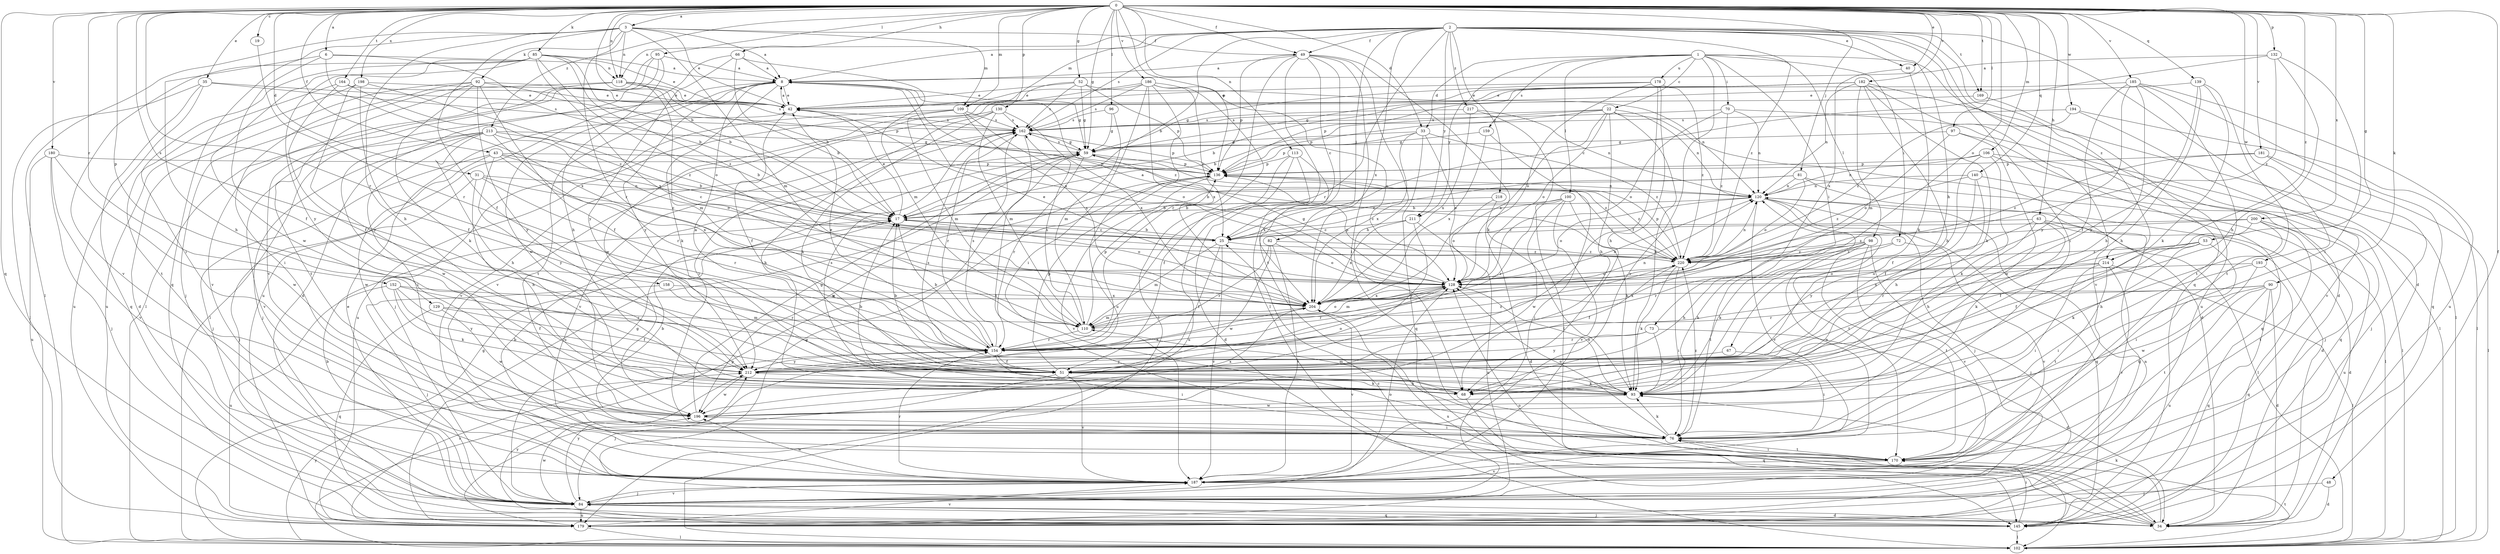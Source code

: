 strict digraph  {
0;
1;
2;
3;
6;
8;
17;
19;
22;
25;
31;
33;
34;
35;
40;
42;
43;
48;
49;
51;
52;
53;
59;
63;
66;
67;
68;
70;
72;
73;
76;
81;
82;
84;
85;
90;
92;
93;
95;
96;
97;
98;
100;
102;
106;
109;
110;
113;
118;
120;
128;
129;
130;
132;
136;
139;
140;
145;
152;
154;
158;
159;
162;
164;
169;
170;
178;
179;
180;
181;
182;
185;
186;
187;
193;
194;
196;
198;
200;
204;
211;
212;
213;
214;
217;
218;
220;
0 -> 3  [label=a];
0 -> 6  [label=a];
0 -> 17  [label=b];
0 -> 19  [label=c];
0 -> 31  [label=d];
0 -> 33  [label=d];
0 -> 35  [label=e];
0 -> 40  [label=e];
0 -> 43  [label=f];
0 -> 48  [label=f];
0 -> 49  [label=f];
0 -> 52  [label=g];
0 -> 53  [label=g];
0 -> 59  [label=g];
0 -> 63  [label=h];
0 -> 66  [label=h];
0 -> 81  [label=j];
0 -> 85  [label=k];
0 -> 90  [label=k];
0 -> 95  [label=l];
0 -> 96  [label=l];
0 -> 97  [label=l];
0 -> 106  [label=m];
0 -> 109  [label=m];
0 -> 113  [label=n];
0 -> 118  [label=n];
0 -> 128  [label=o];
0 -> 129  [label=p];
0 -> 130  [label=p];
0 -> 132  [label=p];
0 -> 136  [label=p];
0 -> 139  [label=q];
0 -> 140  [label=q];
0 -> 145  [label=q];
0 -> 152  [label=r];
0 -> 154  [label=r];
0 -> 158  [label=s];
0 -> 164  [label=t];
0 -> 169  [label=t];
0 -> 180  [label=v];
0 -> 181  [label=v];
0 -> 182  [label=v];
0 -> 185  [label=v];
0 -> 186  [label=v];
0 -> 193  [label=w];
0 -> 194  [label=w];
0 -> 198  [label=x];
0 -> 200  [label=x];
0 -> 213  [label=z];
0 -> 214  [label=z];
1 -> 22  [label=c];
1 -> 33  [label=d];
1 -> 34  [label=d];
1 -> 70  [label=i];
1 -> 72  [label=i];
1 -> 73  [label=i];
1 -> 98  [label=l];
1 -> 100  [label=l];
1 -> 159  [label=s];
1 -> 178  [label=u];
1 -> 187  [label=v];
1 -> 211  [label=y];
2 -> 8  [label=a];
2 -> 17  [label=b];
2 -> 34  [label=d];
2 -> 40  [label=e];
2 -> 49  [label=f];
2 -> 67  [label=h];
2 -> 76  [label=i];
2 -> 82  [label=j];
2 -> 109  [label=m];
2 -> 118  [label=n];
2 -> 145  [label=q];
2 -> 154  [label=r];
2 -> 162  [label=s];
2 -> 169  [label=t];
2 -> 204  [label=x];
2 -> 211  [label=y];
2 -> 214  [label=z];
2 -> 217  [label=z];
2 -> 218  [label=z];
2 -> 220  [label=z];
3 -> 8  [label=a];
3 -> 42  [label=e];
3 -> 49  [label=f];
3 -> 51  [label=f];
3 -> 68  [label=h];
3 -> 92  [label=k];
3 -> 102  [label=l];
3 -> 109  [label=m];
3 -> 110  [label=m];
3 -> 118  [label=n];
3 -> 145  [label=q];
3 -> 154  [label=r];
6 -> 17  [label=b];
6 -> 51  [label=f];
6 -> 68  [label=h];
6 -> 118  [label=n];
6 -> 204  [label=x];
8 -> 42  [label=e];
8 -> 59  [label=g];
8 -> 93  [label=k];
8 -> 102  [label=l];
8 -> 170  [label=t];
8 -> 196  [label=w];
8 -> 212  [label=y];
8 -> 220  [label=z];
17 -> 25  [label=c];
17 -> 42  [label=e];
17 -> 128  [label=o];
19 -> 154  [label=r];
22 -> 17  [label=b];
22 -> 34  [label=d];
22 -> 68  [label=h];
22 -> 93  [label=k];
22 -> 120  [label=n];
22 -> 128  [label=o];
22 -> 136  [label=p];
22 -> 162  [label=s];
22 -> 204  [label=x];
25 -> 17  [label=b];
25 -> 51  [label=f];
25 -> 110  [label=m];
25 -> 187  [label=v];
25 -> 220  [label=z];
31 -> 25  [label=c];
31 -> 68  [label=h];
31 -> 84  [label=j];
31 -> 120  [label=n];
31 -> 154  [label=r];
33 -> 59  [label=g];
33 -> 128  [label=o];
33 -> 136  [label=p];
33 -> 145  [label=q];
33 -> 204  [label=x];
33 -> 220  [label=z];
34 -> 25  [label=c];
34 -> 59  [label=g];
34 -> 93  [label=k];
34 -> 128  [label=o];
34 -> 204  [label=x];
35 -> 42  [label=e];
35 -> 102  [label=l];
35 -> 145  [label=q];
35 -> 162  [label=s];
35 -> 179  [label=u];
40 -> 93  [label=k];
40 -> 204  [label=x];
42 -> 8  [label=a];
42 -> 51  [label=f];
42 -> 162  [label=s];
43 -> 17  [label=b];
43 -> 25  [label=c];
43 -> 84  [label=j];
43 -> 136  [label=p];
43 -> 196  [label=w];
43 -> 204  [label=x];
43 -> 212  [label=y];
48 -> 34  [label=d];
48 -> 84  [label=j];
49 -> 8  [label=a];
49 -> 25  [label=c];
49 -> 68  [label=h];
49 -> 76  [label=i];
49 -> 93  [label=k];
49 -> 102  [label=l];
49 -> 136  [label=p];
49 -> 154  [label=r];
49 -> 170  [label=t];
51 -> 8  [label=a];
51 -> 17  [label=b];
51 -> 68  [label=h];
51 -> 84  [label=j];
51 -> 93  [label=k];
51 -> 136  [label=p];
51 -> 187  [label=v];
52 -> 42  [label=e];
52 -> 59  [label=g];
52 -> 120  [label=n];
52 -> 136  [label=p];
52 -> 162  [label=s];
52 -> 196  [label=w];
53 -> 51  [label=f];
53 -> 76  [label=i];
53 -> 93  [label=k];
53 -> 154  [label=r];
53 -> 220  [label=z];
59 -> 136  [label=p];
59 -> 154  [label=r];
59 -> 162  [label=s];
59 -> 179  [label=u];
59 -> 220  [label=z];
63 -> 25  [label=c];
63 -> 34  [label=d];
63 -> 68  [label=h];
63 -> 84  [label=j];
63 -> 93  [label=k];
63 -> 212  [label=y];
66 -> 8  [label=a];
66 -> 17  [label=b];
66 -> 110  [label=m];
66 -> 179  [label=u];
66 -> 212  [label=y];
67 -> 76  [label=i];
67 -> 212  [label=y];
68 -> 110  [label=m];
68 -> 145  [label=q];
68 -> 162  [label=s];
70 -> 102  [label=l];
70 -> 120  [label=n];
70 -> 128  [label=o];
70 -> 162  [label=s];
70 -> 220  [label=z];
72 -> 93  [label=k];
72 -> 187  [label=v];
72 -> 220  [label=z];
73 -> 34  [label=d];
73 -> 93  [label=k];
73 -> 154  [label=r];
73 -> 212  [label=y];
76 -> 17  [label=b];
76 -> 93  [label=k];
76 -> 128  [label=o];
76 -> 170  [label=t];
76 -> 220  [label=z];
81 -> 17  [label=b];
81 -> 25  [label=c];
81 -> 34  [label=d];
81 -> 102  [label=l];
81 -> 120  [label=n];
81 -> 128  [label=o];
82 -> 128  [label=o];
82 -> 154  [label=r];
82 -> 187  [label=v];
82 -> 196  [label=w];
82 -> 220  [label=z];
84 -> 17  [label=b];
84 -> 34  [label=d];
84 -> 42  [label=e];
84 -> 59  [label=g];
84 -> 128  [label=o];
84 -> 145  [label=q];
84 -> 179  [label=u];
84 -> 187  [label=v];
84 -> 196  [label=w];
84 -> 212  [label=y];
85 -> 8  [label=a];
85 -> 17  [label=b];
85 -> 42  [label=e];
85 -> 76  [label=i];
85 -> 128  [label=o];
85 -> 187  [label=v];
85 -> 196  [label=w];
85 -> 204  [label=x];
85 -> 212  [label=y];
85 -> 220  [label=z];
90 -> 34  [label=d];
90 -> 145  [label=q];
90 -> 154  [label=r];
90 -> 170  [label=t];
90 -> 179  [label=u];
90 -> 196  [label=w];
90 -> 204  [label=x];
92 -> 34  [label=d];
92 -> 42  [label=e];
92 -> 51  [label=f];
92 -> 76  [label=i];
92 -> 93  [label=k];
92 -> 136  [label=p];
92 -> 170  [label=t];
92 -> 212  [label=y];
93 -> 17  [label=b];
93 -> 128  [label=o];
93 -> 162  [label=s];
93 -> 196  [label=w];
95 -> 8  [label=a];
95 -> 34  [label=d];
95 -> 68  [label=h];
95 -> 102  [label=l];
95 -> 187  [label=v];
96 -> 59  [label=g];
96 -> 110  [label=m];
96 -> 162  [label=s];
97 -> 59  [label=g];
97 -> 128  [label=o];
97 -> 145  [label=q];
97 -> 196  [label=w];
98 -> 68  [label=h];
98 -> 76  [label=i];
98 -> 84  [label=j];
98 -> 93  [label=k];
98 -> 154  [label=r];
98 -> 170  [label=t];
98 -> 187  [label=v];
98 -> 220  [label=z];
100 -> 17  [label=b];
100 -> 25  [label=c];
100 -> 93  [label=k];
100 -> 154  [label=r];
100 -> 187  [label=v];
100 -> 196  [label=w];
102 -> 59  [label=g];
102 -> 136  [label=p];
102 -> 170  [label=t];
102 -> 212  [label=y];
106 -> 51  [label=f];
106 -> 93  [label=k];
106 -> 102  [label=l];
106 -> 120  [label=n];
106 -> 136  [label=p];
106 -> 145  [label=q];
109 -> 84  [label=j];
109 -> 110  [label=m];
109 -> 128  [label=o];
109 -> 162  [label=s];
109 -> 179  [label=u];
109 -> 204  [label=x];
110 -> 120  [label=n];
110 -> 128  [label=o];
110 -> 136  [label=p];
110 -> 154  [label=r];
110 -> 162  [label=s];
113 -> 34  [label=d];
113 -> 51  [label=f];
113 -> 136  [label=p];
113 -> 179  [label=u];
113 -> 204  [label=x];
118 -> 17  [label=b];
118 -> 42  [label=e];
118 -> 84  [label=j];
118 -> 110  [label=m];
118 -> 162  [label=s];
118 -> 187  [label=v];
120 -> 17  [label=b];
120 -> 84  [label=j];
120 -> 102  [label=l];
120 -> 128  [label=o];
120 -> 145  [label=q];
120 -> 170  [label=t];
120 -> 187  [label=v];
128 -> 8  [label=a];
128 -> 42  [label=e];
128 -> 59  [label=g];
128 -> 110  [label=m];
128 -> 136  [label=p];
128 -> 154  [label=r];
128 -> 204  [label=x];
129 -> 51  [label=f];
129 -> 110  [label=m];
129 -> 145  [label=q];
129 -> 196  [label=w];
130 -> 76  [label=i];
130 -> 93  [label=k];
130 -> 110  [label=m];
130 -> 162  [label=s];
130 -> 187  [label=v];
130 -> 204  [label=x];
132 -> 8  [label=a];
132 -> 25  [label=c];
132 -> 68  [label=h];
132 -> 76  [label=i];
132 -> 220  [label=z];
136 -> 120  [label=n];
136 -> 187  [label=v];
136 -> 196  [label=w];
136 -> 220  [label=z];
139 -> 42  [label=e];
139 -> 68  [label=h];
139 -> 93  [label=k];
139 -> 170  [label=t];
139 -> 212  [label=y];
140 -> 51  [label=f];
140 -> 68  [label=h];
140 -> 84  [label=j];
140 -> 120  [label=n];
140 -> 220  [label=z];
145 -> 76  [label=i];
145 -> 84  [label=j];
145 -> 102  [label=l];
145 -> 212  [label=y];
152 -> 51  [label=f];
152 -> 93  [label=k];
152 -> 154  [label=r];
152 -> 179  [label=u];
152 -> 204  [label=x];
152 -> 212  [label=y];
154 -> 17  [label=b];
154 -> 42  [label=e];
154 -> 51  [label=f];
154 -> 76  [label=i];
154 -> 162  [label=s];
154 -> 212  [label=y];
154 -> 220  [label=z];
158 -> 84  [label=j];
158 -> 154  [label=r];
158 -> 204  [label=x];
159 -> 59  [label=g];
159 -> 84  [label=j];
159 -> 204  [label=x];
162 -> 59  [label=g];
162 -> 68  [label=h];
162 -> 136  [label=p];
162 -> 154  [label=r];
162 -> 170  [label=t];
162 -> 187  [label=v];
164 -> 25  [label=c];
164 -> 42  [label=e];
164 -> 51  [label=f];
164 -> 170  [label=t];
169 -> 136  [label=p];
169 -> 179  [label=u];
170 -> 17  [label=b];
170 -> 76  [label=i];
170 -> 187  [label=v];
178 -> 42  [label=e];
178 -> 51  [label=f];
178 -> 59  [label=g];
178 -> 68  [label=h];
178 -> 128  [label=o];
178 -> 220  [label=z];
179 -> 102  [label=l];
179 -> 120  [label=n];
179 -> 154  [label=r];
179 -> 187  [label=v];
180 -> 84  [label=j];
180 -> 136  [label=p];
180 -> 179  [label=u];
180 -> 187  [label=v];
180 -> 196  [label=w];
181 -> 84  [label=j];
181 -> 102  [label=l];
181 -> 136  [label=p];
181 -> 220  [label=z];
182 -> 17  [label=b];
182 -> 42  [label=e];
182 -> 59  [label=g];
182 -> 68  [label=h];
182 -> 93  [label=k];
182 -> 102  [label=l];
182 -> 110  [label=m];
182 -> 120  [label=n];
182 -> 187  [label=v];
185 -> 42  [label=e];
185 -> 51  [label=f];
185 -> 68  [label=h];
185 -> 145  [label=q];
185 -> 170  [label=t];
185 -> 179  [label=u];
185 -> 212  [label=y];
186 -> 25  [label=c];
186 -> 42  [label=e];
186 -> 76  [label=i];
186 -> 102  [label=l];
186 -> 128  [label=o];
186 -> 162  [label=s];
186 -> 179  [label=u];
186 -> 187  [label=v];
186 -> 204  [label=x];
187 -> 84  [label=j];
187 -> 120  [label=n];
187 -> 154  [label=r];
187 -> 196  [label=w];
193 -> 76  [label=i];
193 -> 128  [label=o];
193 -> 145  [label=q];
193 -> 170  [label=t];
194 -> 102  [label=l];
194 -> 162  [label=s];
194 -> 187  [label=v];
194 -> 220  [label=z];
196 -> 59  [label=g];
196 -> 76  [label=i];
196 -> 204  [label=x];
198 -> 42  [label=e];
198 -> 51  [label=f];
198 -> 179  [label=u];
198 -> 212  [label=y];
198 -> 220  [label=z];
200 -> 25  [label=c];
200 -> 51  [label=f];
200 -> 68  [label=h];
200 -> 170  [label=t];
200 -> 179  [label=u];
200 -> 220  [label=z];
204 -> 110  [label=m];
204 -> 120  [label=n];
204 -> 187  [label=v];
211 -> 25  [label=c];
211 -> 51  [label=f];
211 -> 179  [label=u];
211 -> 204  [label=x];
212 -> 93  [label=k];
212 -> 128  [label=o];
212 -> 196  [label=w];
212 -> 204  [label=x];
213 -> 17  [label=b];
213 -> 59  [label=g];
213 -> 68  [label=h];
213 -> 76  [label=i];
213 -> 84  [label=j];
213 -> 128  [label=o];
213 -> 154  [label=r];
213 -> 187  [label=v];
213 -> 196  [label=w];
214 -> 76  [label=i];
214 -> 102  [label=l];
214 -> 128  [label=o];
214 -> 170  [label=t];
214 -> 187  [label=v];
214 -> 204  [label=x];
217 -> 102  [label=l];
217 -> 120  [label=n];
217 -> 162  [label=s];
217 -> 204  [label=x];
218 -> 17  [label=b];
218 -> 34  [label=d];
218 -> 128  [label=o];
220 -> 8  [label=a];
220 -> 51  [label=f];
220 -> 76  [label=i];
220 -> 93  [label=k];
220 -> 120  [label=n];
220 -> 128  [label=o];
220 -> 136  [label=p];
}

